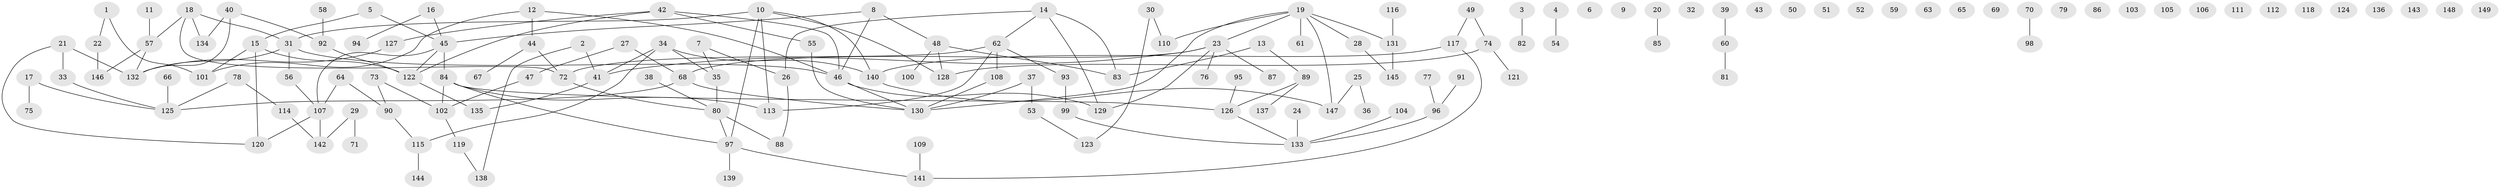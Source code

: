 // Generated by graph-tools (version 1.1) at 2025/25/03/09/25 03:25:13]
// undirected, 149 vertices, 160 edges
graph export_dot {
graph [start="1"]
  node [color=gray90,style=filled];
  1;
  2;
  3;
  4;
  5;
  6;
  7;
  8;
  9;
  10;
  11;
  12;
  13;
  14;
  15;
  16;
  17;
  18;
  19;
  20;
  21;
  22;
  23;
  24;
  25;
  26;
  27;
  28;
  29;
  30;
  31;
  32;
  33;
  34;
  35;
  36;
  37;
  38;
  39;
  40;
  41;
  42;
  43;
  44;
  45;
  46;
  47;
  48;
  49;
  50;
  51;
  52;
  53;
  54;
  55;
  56;
  57;
  58;
  59;
  60;
  61;
  62;
  63;
  64;
  65;
  66;
  67;
  68;
  69;
  70;
  71;
  72;
  73;
  74;
  75;
  76;
  77;
  78;
  79;
  80;
  81;
  82;
  83;
  84;
  85;
  86;
  87;
  88;
  89;
  90;
  91;
  92;
  93;
  94;
  95;
  96;
  97;
  98;
  99;
  100;
  101;
  102;
  103;
  104;
  105;
  106;
  107;
  108;
  109;
  110;
  111;
  112;
  113;
  114;
  115;
  116;
  117;
  118;
  119;
  120;
  121;
  122;
  123;
  124;
  125;
  126;
  127;
  128;
  129;
  130;
  131;
  132;
  133;
  134;
  135;
  136;
  137;
  138;
  139;
  140;
  141;
  142;
  143;
  144;
  145;
  146;
  147;
  148;
  149;
  1 -- 22;
  1 -- 101;
  2 -- 41;
  2 -- 138;
  3 -- 82;
  4 -- 54;
  5 -- 15;
  5 -- 45;
  7 -- 26;
  7 -- 35;
  8 -- 45;
  8 -- 46;
  8 -- 48;
  10 -- 31;
  10 -- 97;
  10 -- 113;
  10 -- 128;
  10 -- 140;
  11 -- 57;
  12 -- 44;
  12 -- 46;
  12 -- 101;
  13 -- 83;
  13 -- 89;
  14 -- 26;
  14 -- 62;
  14 -- 83;
  14 -- 129;
  15 -- 101;
  15 -- 120;
  15 -- 122;
  16 -- 45;
  16 -- 94;
  17 -- 75;
  17 -- 125;
  18 -- 31;
  18 -- 57;
  18 -- 72;
  18 -- 134;
  19 -- 23;
  19 -- 28;
  19 -- 61;
  19 -- 110;
  19 -- 130;
  19 -- 131;
  19 -- 147;
  20 -- 85;
  21 -- 33;
  21 -- 120;
  21 -- 132;
  22 -- 146;
  23 -- 41;
  23 -- 68;
  23 -- 76;
  23 -- 87;
  23 -- 129;
  24 -- 133;
  25 -- 36;
  25 -- 147;
  26 -- 88;
  27 -- 47;
  27 -- 68;
  28 -- 145;
  29 -- 71;
  29 -- 142;
  30 -- 110;
  30 -- 123;
  31 -- 46;
  31 -- 56;
  31 -- 132;
  33 -- 125;
  34 -- 35;
  34 -- 41;
  34 -- 115;
  34 -- 140;
  35 -- 80;
  37 -- 53;
  37 -- 130;
  38 -- 80;
  39 -- 60;
  40 -- 92;
  40 -- 132;
  40 -- 134;
  41 -- 135;
  42 -- 46;
  42 -- 55;
  42 -- 122;
  42 -- 127;
  44 -- 67;
  44 -- 72;
  45 -- 84;
  45 -- 107;
  45 -- 122;
  46 -- 129;
  46 -- 130;
  47 -- 102;
  48 -- 83;
  48 -- 100;
  48 -- 128;
  49 -- 74;
  49 -- 117;
  53 -- 123;
  55 -- 130;
  56 -- 107;
  57 -- 132;
  57 -- 146;
  58 -- 92;
  60 -- 81;
  62 -- 72;
  62 -- 93;
  62 -- 108;
  62 -- 113;
  64 -- 90;
  64 -- 107;
  66 -- 125;
  68 -- 125;
  68 -- 130;
  70 -- 98;
  72 -- 80;
  73 -- 90;
  73 -- 102;
  74 -- 121;
  74 -- 128;
  77 -- 96;
  78 -- 114;
  78 -- 125;
  80 -- 88;
  80 -- 97;
  84 -- 97;
  84 -- 102;
  84 -- 113;
  84 -- 126;
  89 -- 126;
  89 -- 137;
  90 -- 115;
  91 -- 96;
  92 -- 122;
  93 -- 99;
  95 -- 126;
  96 -- 133;
  97 -- 139;
  97 -- 141;
  99 -- 133;
  102 -- 119;
  104 -- 133;
  107 -- 120;
  107 -- 142;
  108 -- 130;
  109 -- 141;
  114 -- 142;
  115 -- 144;
  116 -- 131;
  117 -- 140;
  117 -- 141;
  119 -- 138;
  122 -- 135;
  126 -- 133;
  127 -- 132;
  131 -- 145;
  140 -- 147;
}
